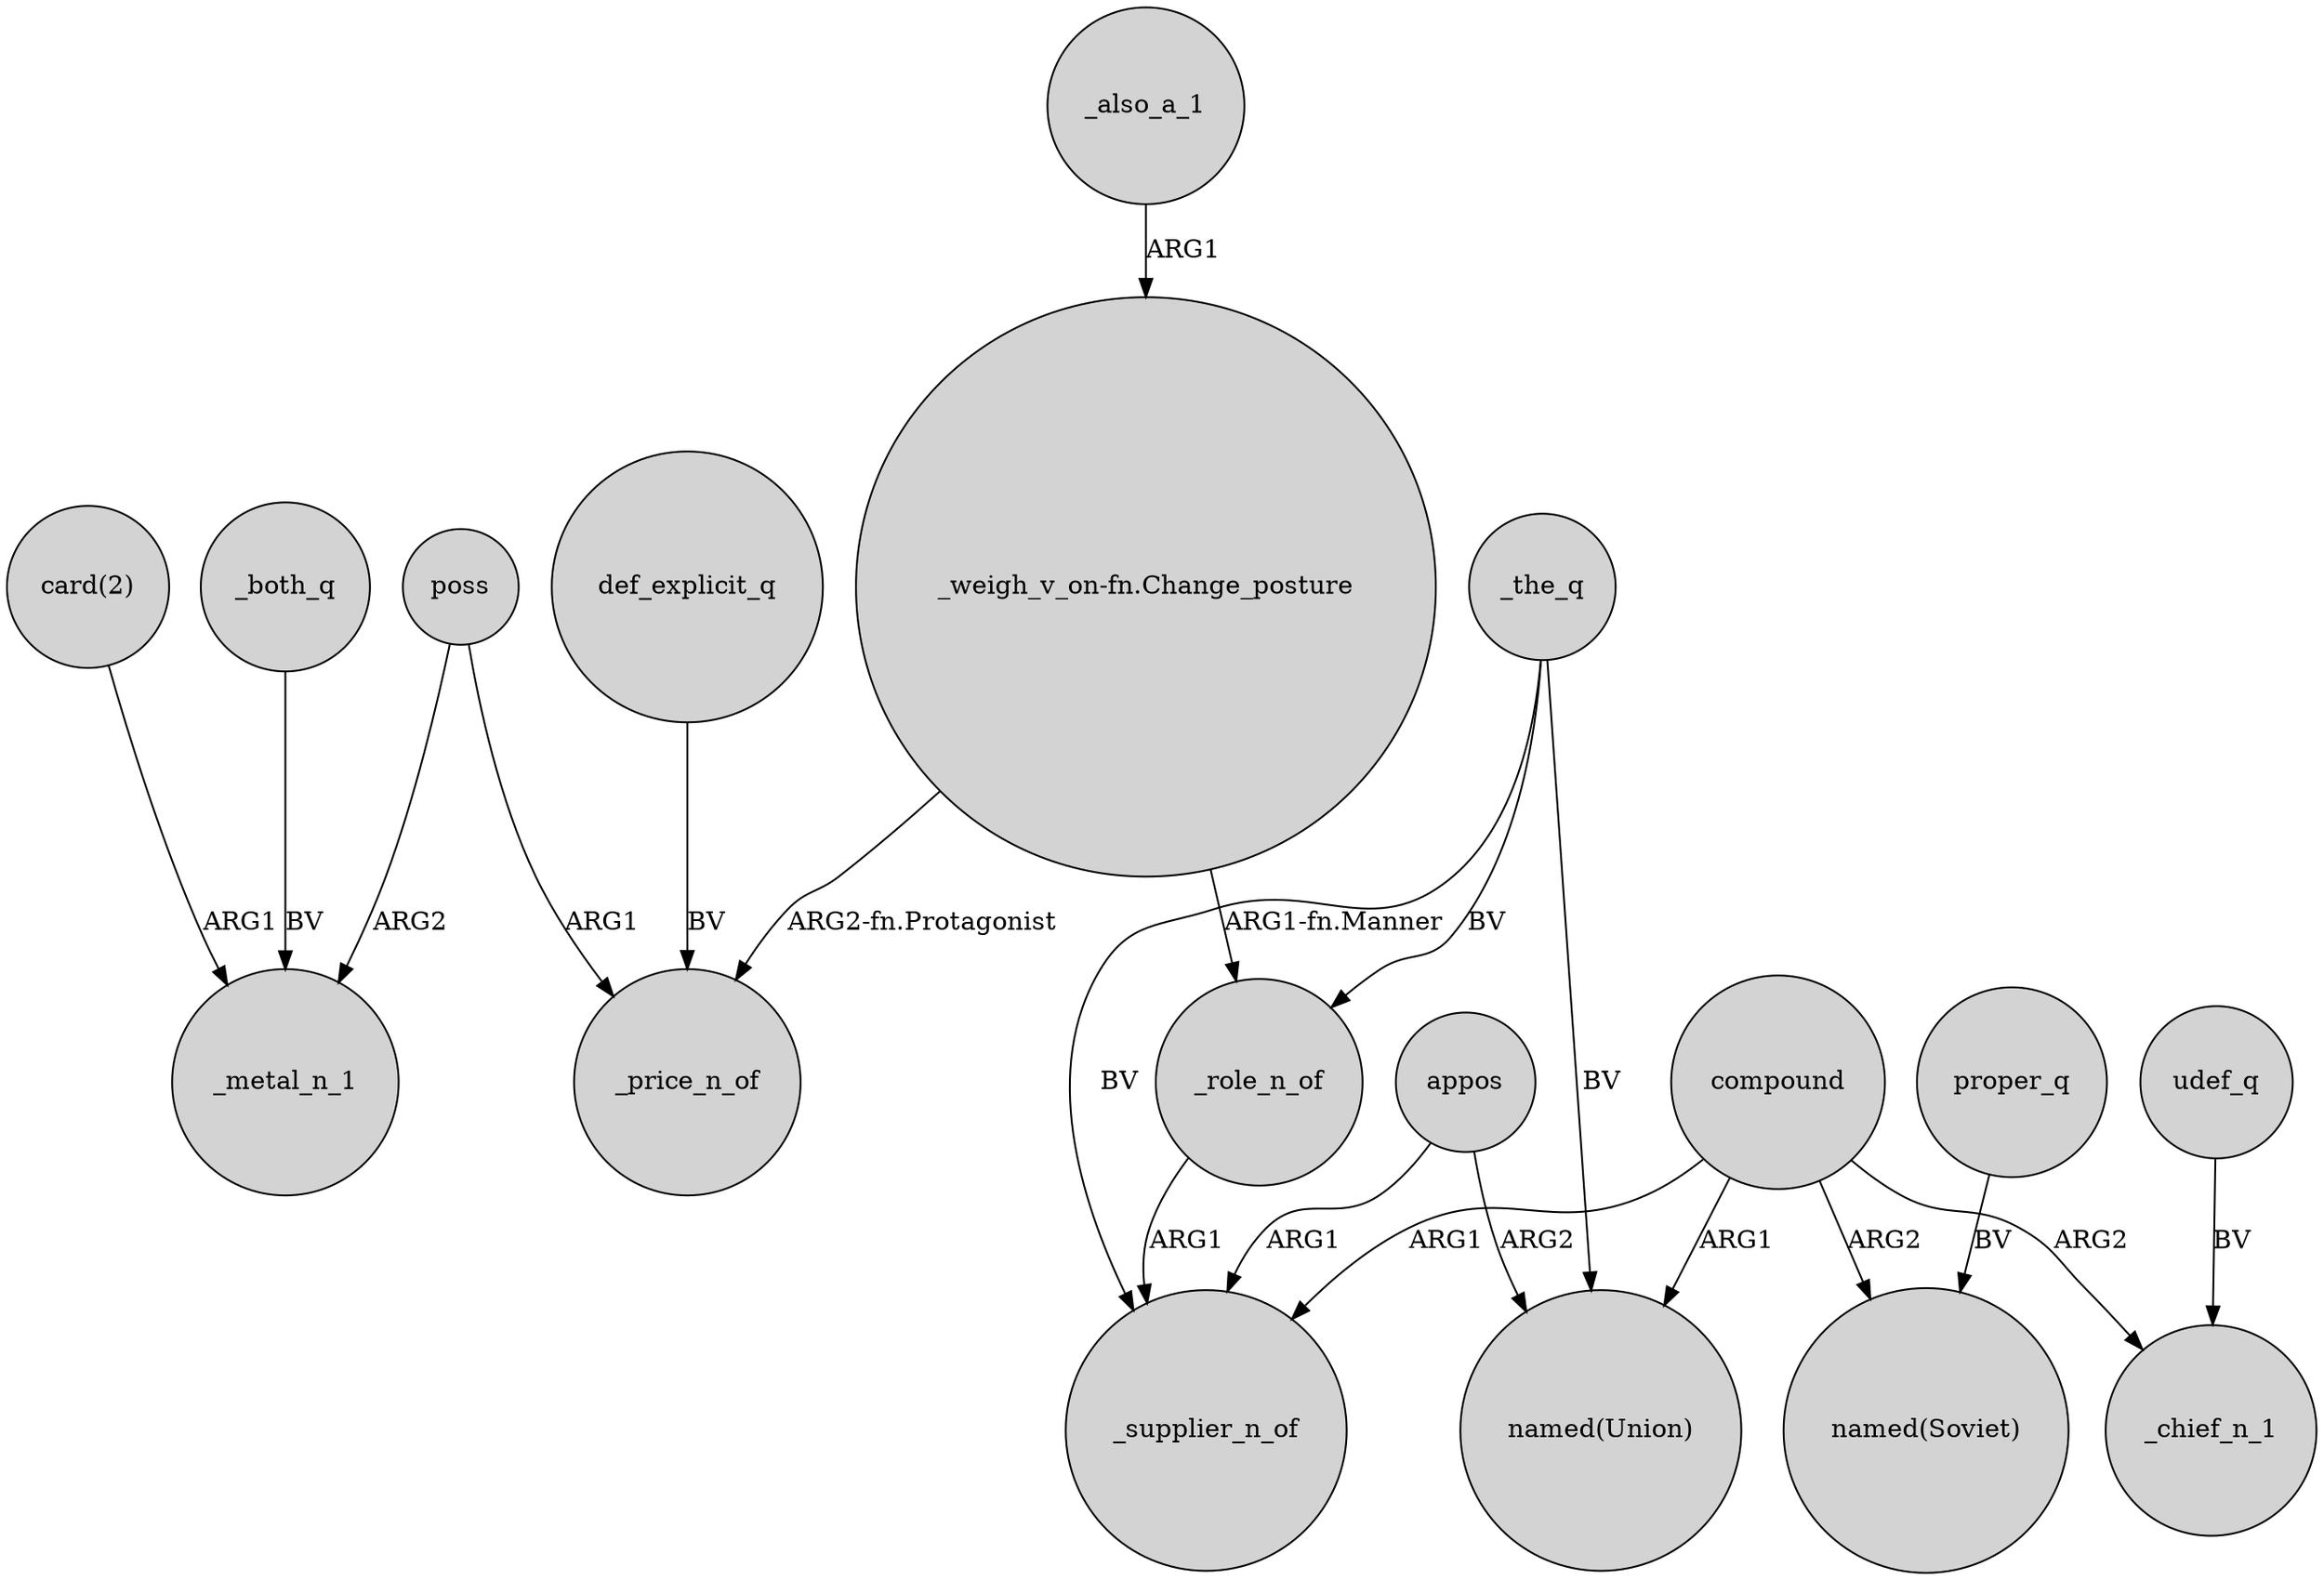 digraph {
	node [shape=circle style=filled]
	_both_q -> _metal_n_1 [label=BV]
	compound -> "named(Union)" [label=ARG1]
	_the_q -> _role_n_of [label=BV]
	compound -> _chief_n_1 [label=ARG2]
	udef_q -> _chief_n_1 [label=BV]
	poss -> _metal_n_1 [label=ARG2]
	compound -> "named(Soviet)" [label=ARG2]
	appos -> _supplier_n_of [label=ARG1]
	poss -> _price_n_of [label=ARG1]
	_also_a_1 -> "_weigh_v_on-fn.Change_posture" [label=ARG1]
	"_weigh_v_on-fn.Change_posture" -> _price_n_of [label="ARG2-fn.Protagonist"]
	"_weigh_v_on-fn.Change_posture" -> _role_n_of [label="ARG1-fn.Manner"]
	appos -> "named(Union)" [label=ARG2]
	_role_n_of -> _supplier_n_of [label=ARG1]
	compound -> _supplier_n_of [label=ARG1]
	_the_q -> _supplier_n_of [label=BV]
	"card(2)" -> _metal_n_1 [label=ARG1]
	_the_q -> "named(Union)" [label=BV]
	proper_q -> "named(Soviet)" [label=BV]
	def_explicit_q -> _price_n_of [label=BV]
}
